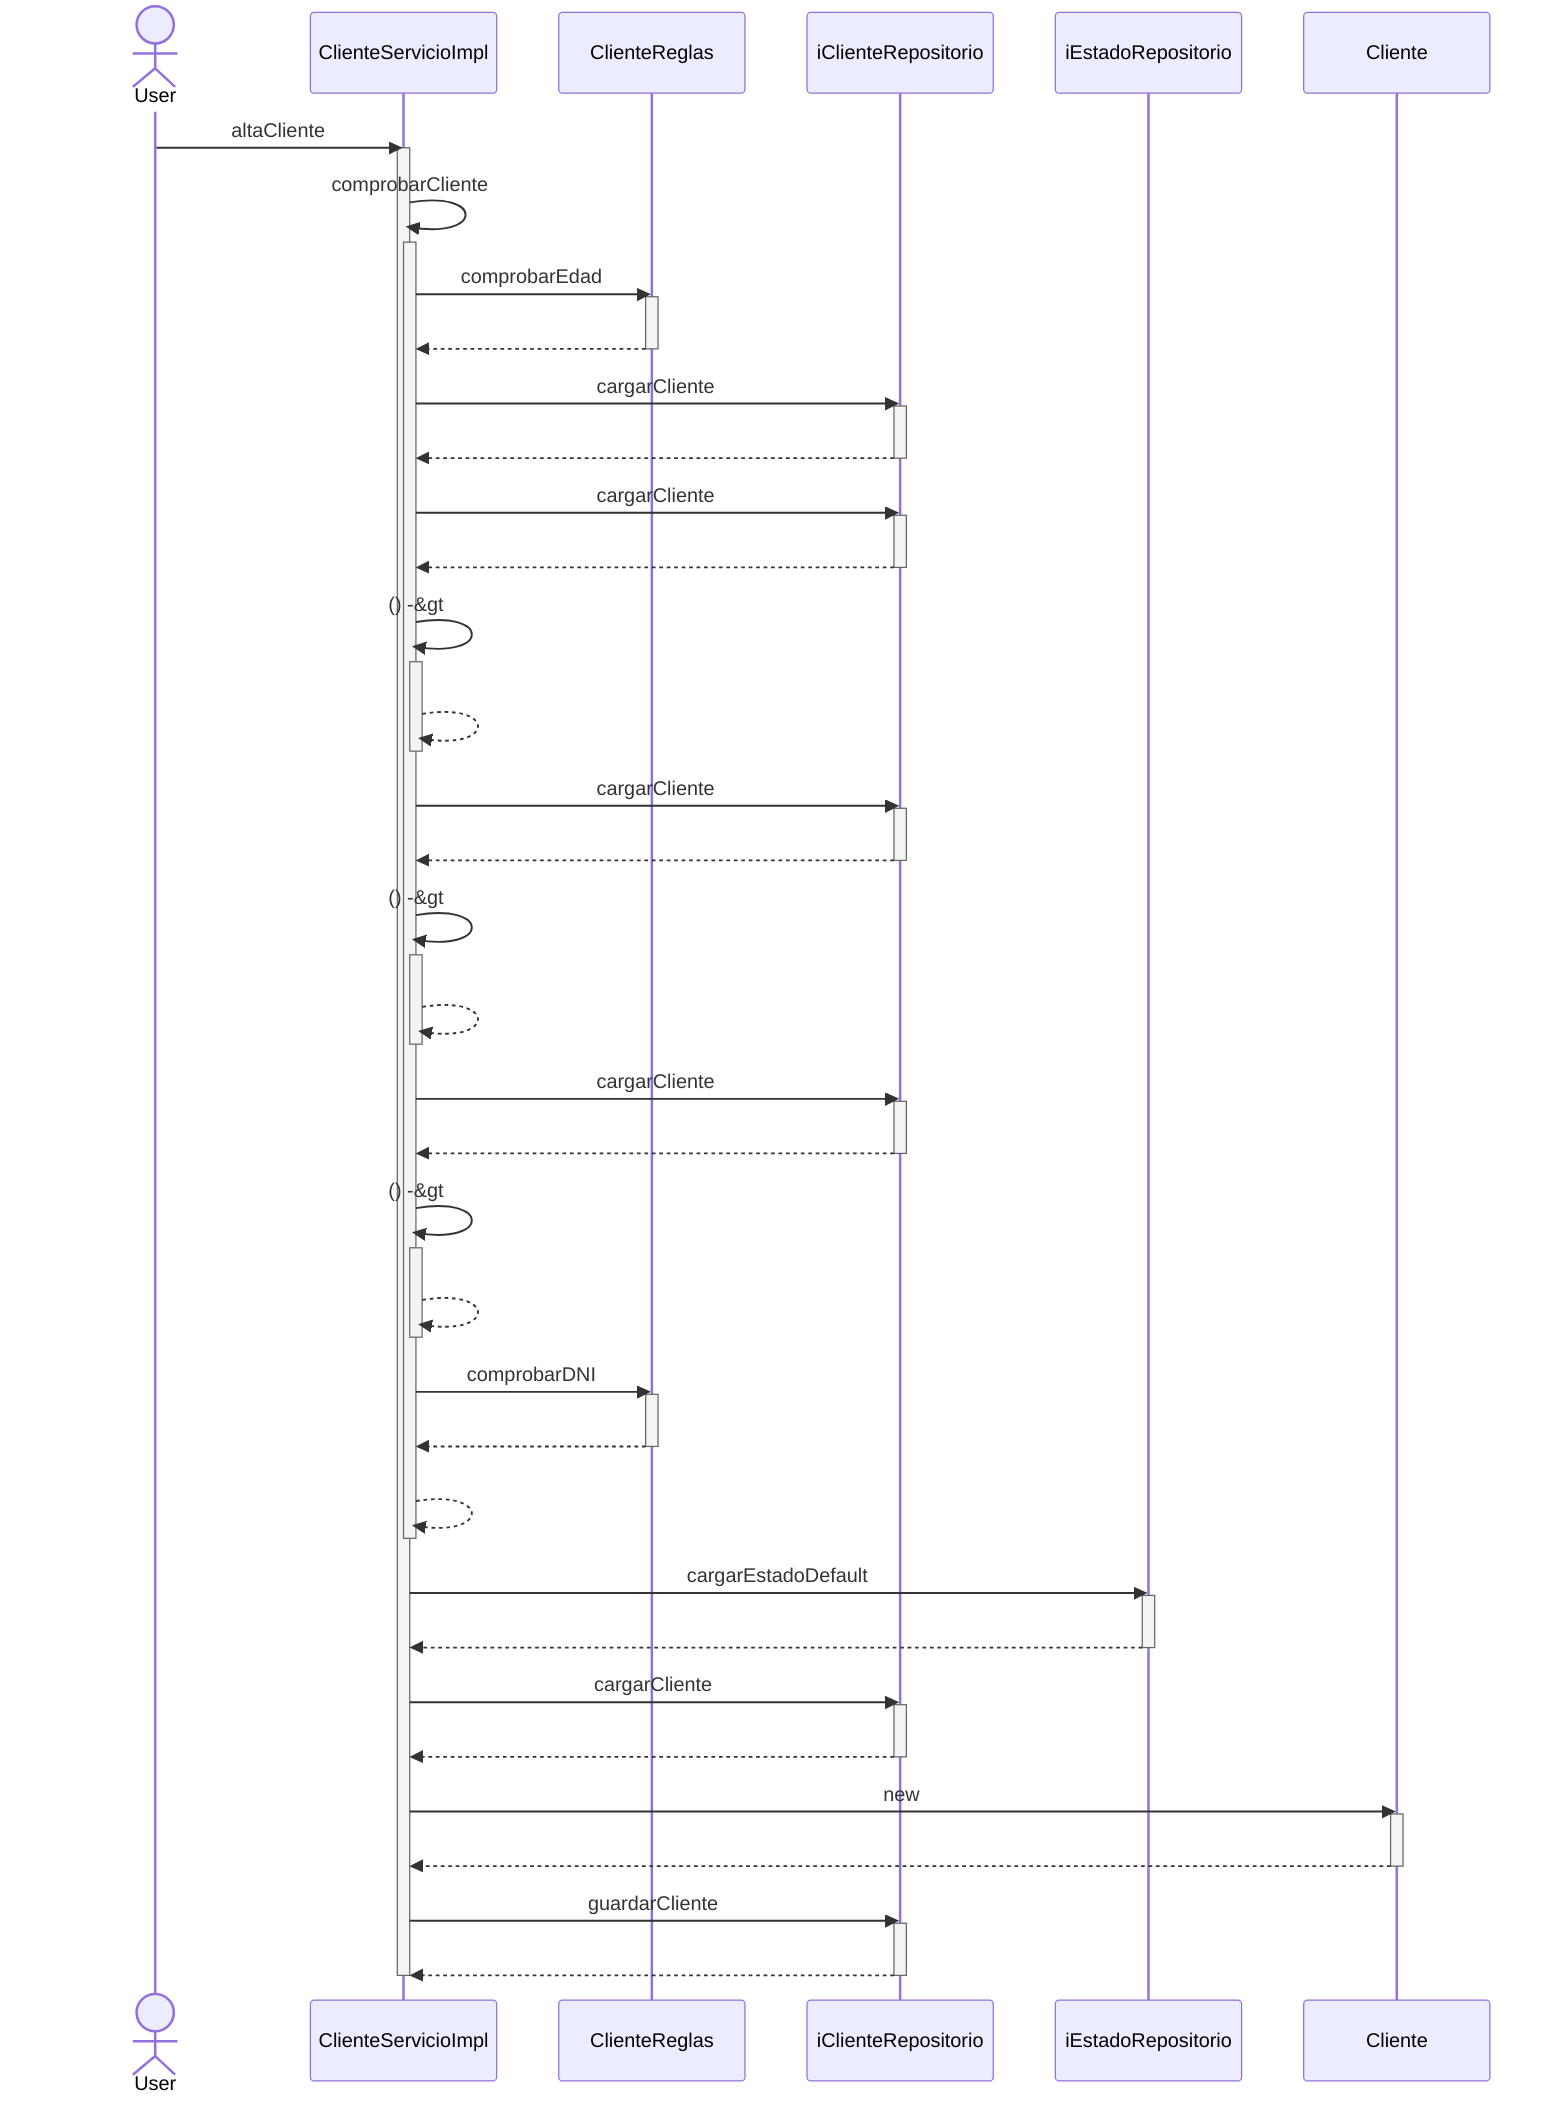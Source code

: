 sequenceDiagram
actor User
User ->> ClienteServicioImpl : altaCliente
activate ClienteServicioImpl
ClienteServicioImpl ->> ClienteServicioImpl : comprobarCliente
activate ClienteServicioImpl
ClienteServicioImpl ->> ClienteReglas : comprobarEdad
activate ClienteReglas
ClienteReglas -->> ClienteServicioImpl : #32; 
deactivate ClienteReglas
ClienteServicioImpl ->> iClienteRepositorio : cargarCliente
activate iClienteRepositorio
iClienteRepositorio -->> ClienteServicioImpl : #32; 
deactivate iClienteRepositorio
ClienteServicioImpl ->> iClienteRepositorio : cargarCliente
activate iClienteRepositorio
iClienteRepositorio -->> ClienteServicioImpl : #32; 
deactivate iClienteRepositorio
ClienteServicioImpl ->> ClienteServicioImpl : () -&gt;
activate ClienteServicioImpl
ClienteServicioImpl -->> ClienteServicioImpl : #32; 
deactivate ClienteServicioImpl
ClienteServicioImpl ->> iClienteRepositorio : cargarCliente
activate iClienteRepositorio
iClienteRepositorio -->> ClienteServicioImpl : #32; 
deactivate iClienteRepositorio
ClienteServicioImpl ->> ClienteServicioImpl : () -&gt;
activate ClienteServicioImpl
ClienteServicioImpl -->> ClienteServicioImpl : #32; 
deactivate ClienteServicioImpl
ClienteServicioImpl ->> iClienteRepositorio : cargarCliente
activate iClienteRepositorio
iClienteRepositorio -->> ClienteServicioImpl : #32; 
deactivate iClienteRepositorio
ClienteServicioImpl ->> ClienteServicioImpl : () -&gt;
activate ClienteServicioImpl
ClienteServicioImpl -->> ClienteServicioImpl : #32; 
deactivate ClienteServicioImpl
ClienteServicioImpl ->> ClienteReglas : comprobarDNI
activate ClienteReglas
ClienteReglas -->> ClienteServicioImpl : #32; 
deactivate ClienteReglas
ClienteServicioImpl -->> ClienteServicioImpl : #32; 
deactivate ClienteServicioImpl
ClienteServicioImpl ->> iEstadoRepositorio : cargarEstadoDefault
activate iEstadoRepositorio
iEstadoRepositorio -->> ClienteServicioImpl : #32; 
deactivate iEstadoRepositorio
ClienteServicioImpl ->> iClienteRepositorio : cargarCliente
activate iClienteRepositorio
iClienteRepositorio -->> ClienteServicioImpl : #32; 
deactivate iClienteRepositorio
ClienteServicioImpl ->> Cliente : new
activate Cliente
Cliente -->> ClienteServicioImpl : #32; 
deactivate Cliente
ClienteServicioImpl ->> iClienteRepositorio : guardarCliente
activate iClienteRepositorio
iClienteRepositorio -->> ClienteServicioImpl : #32; 
deactivate iClienteRepositorio
deactivate ClienteServicioImpl